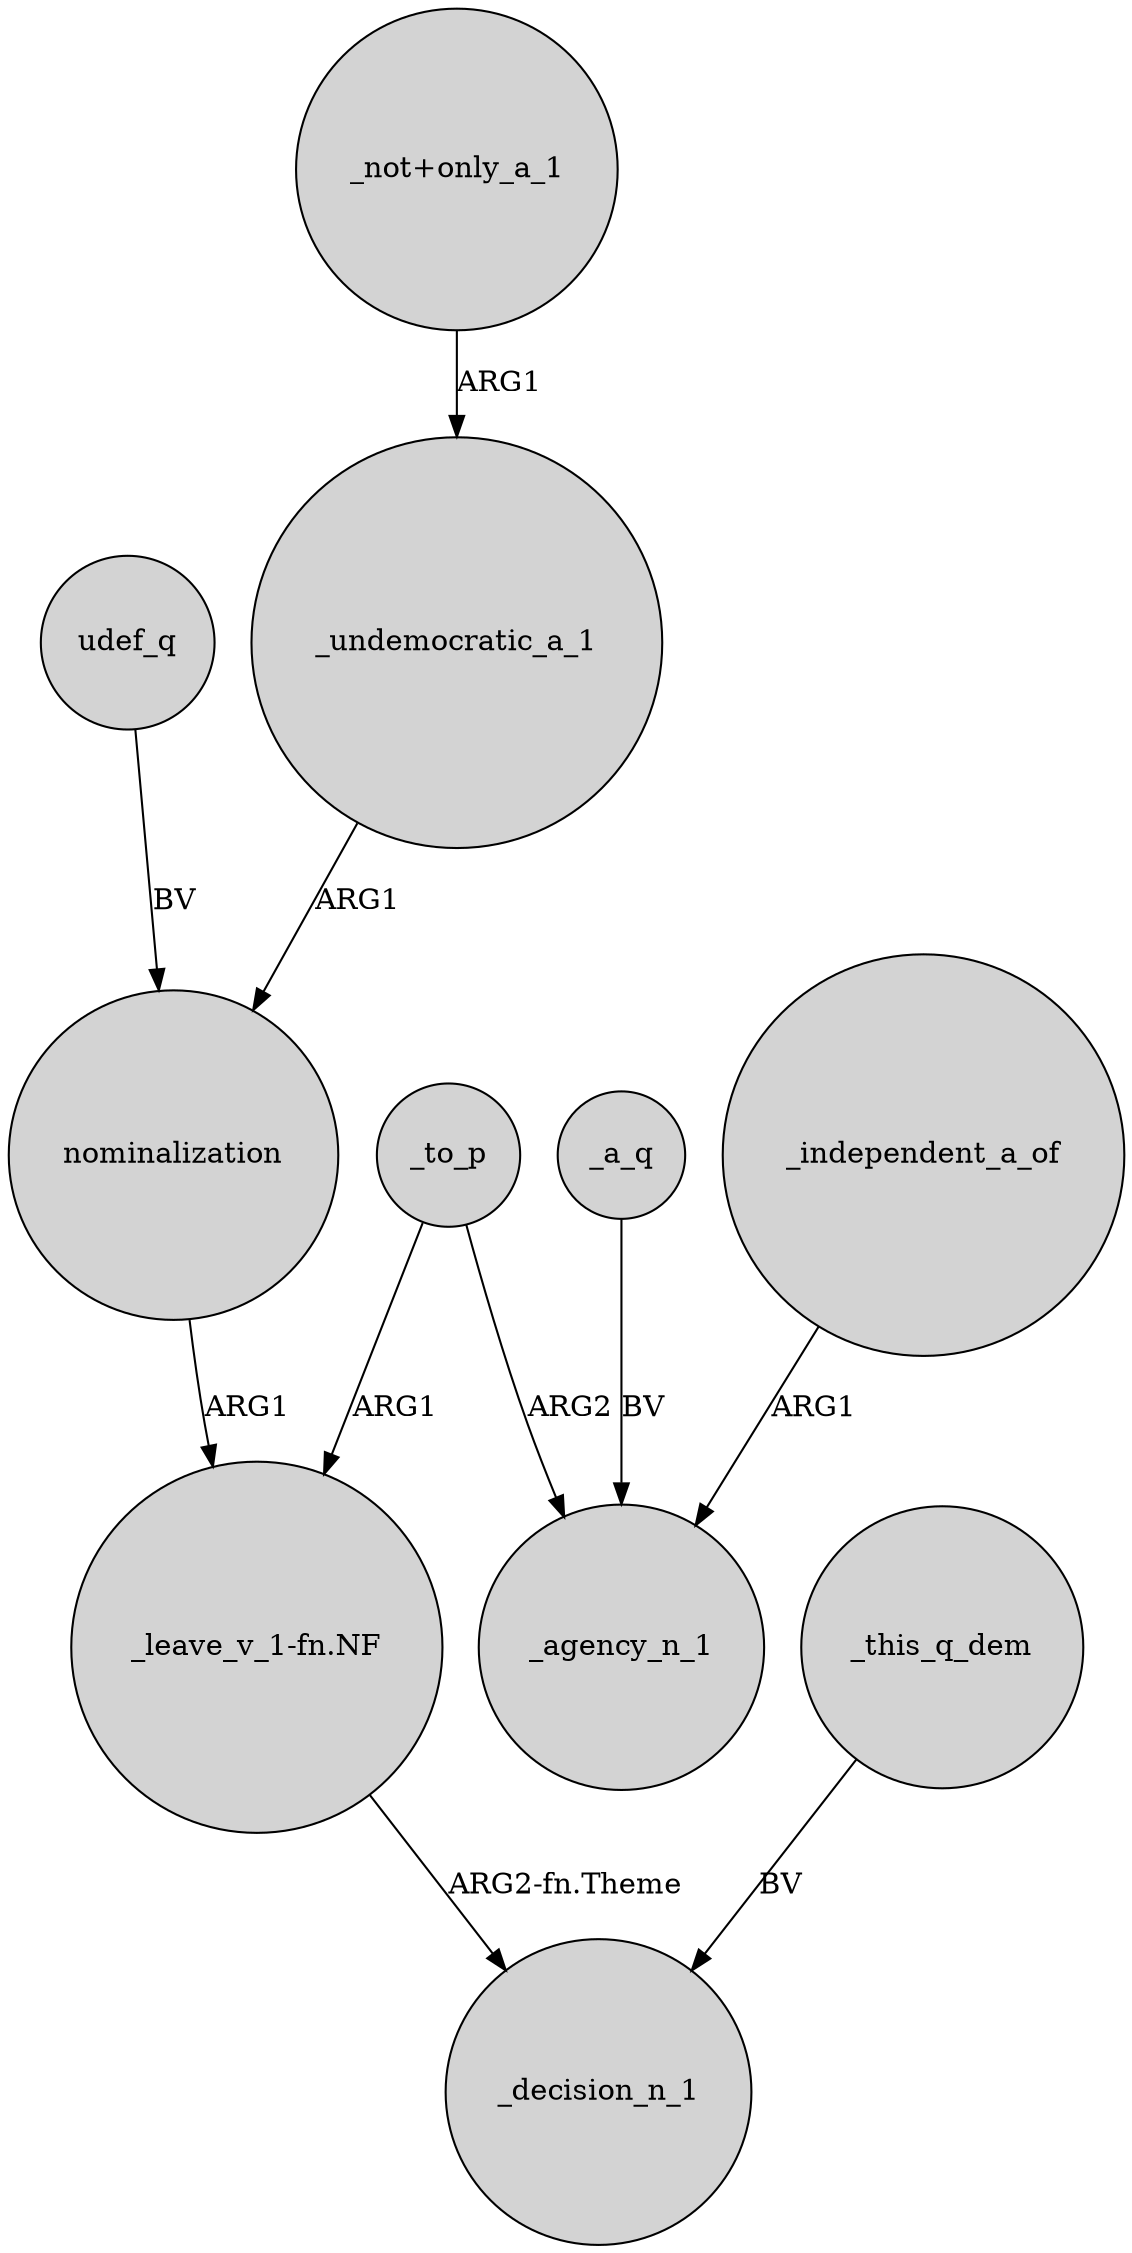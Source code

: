 digraph {
	node [shape=circle style=filled]
	_to_p -> "_leave_v_1-fn.NF" [label=ARG1]
	nominalization -> "_leave_v_1-fn.NF" [label=ARG1]
	_this_q_dem -> _decision_n_1 [label=BV]
	_to_p -> _agency_n_1 [label=ARG2]
	_independent_a_of -> _agency_n_1 [label=ARG1]
	udef_q -> nominalization [label=BV]
	"_leave_v_1-fn.NF" -> _decision_n_1 [label="ARG2-fn.Theme"]
	_undemocratic_a_1 -> nominalization [label=ARG1]
	_a_q -> _agency_n_1 [label=BV]
	"_not+only_a_1" -> _undemocratic_a_1 [label=ARG1]
}
